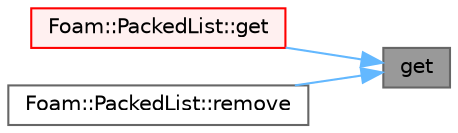 digraph "get"
{
 // LATEX_PDF_SIZE
  bgcolor="transparent";
  edge [fontname=Helvetica,fontsize=10,labelfontname=Helvetica,labelfontsize=10];
  node [fontname=Helvetica,fontsize=10,shape=box,height=0.2,width=0.4];
  rankdir="RL";
  Node1 [id="Node000001",label="get",height=0.2,width=0.4,color="gray40", fillcolor="grey60", style="filled", fontcolor="black",tooltip=" "];
  Node1 -> Node2 [id="edge1_Node000001_Node000002",dir="back",color="steelblue1",style="solid",tooltip=" "];
  Node2 [id="Node000002",label="Foam::PackedList::get",height=0.2,width=0.4,color="red", fillcolor="#FFF0F0", style="filled",URL="$classFoam_1_1PackedList.html#aaab4b193515e0b9dda1afc02fc7676fc",tooltip=" "];
  Node1 -> Node6 [id="edge2_Node000001_Node000006",dir="back",color="steelblue1",style="solid",tooltip=" "];
  Node6 [id="Node000006",label="Foam::PackedList::remove",height=0.2,width=0.4,color="grey40", fillcolor="white", style="filled",URL="$classFoam_1_1PackedList.html#af6d8c077df78e1daae047703a0562891",tooltip=" "];
}
